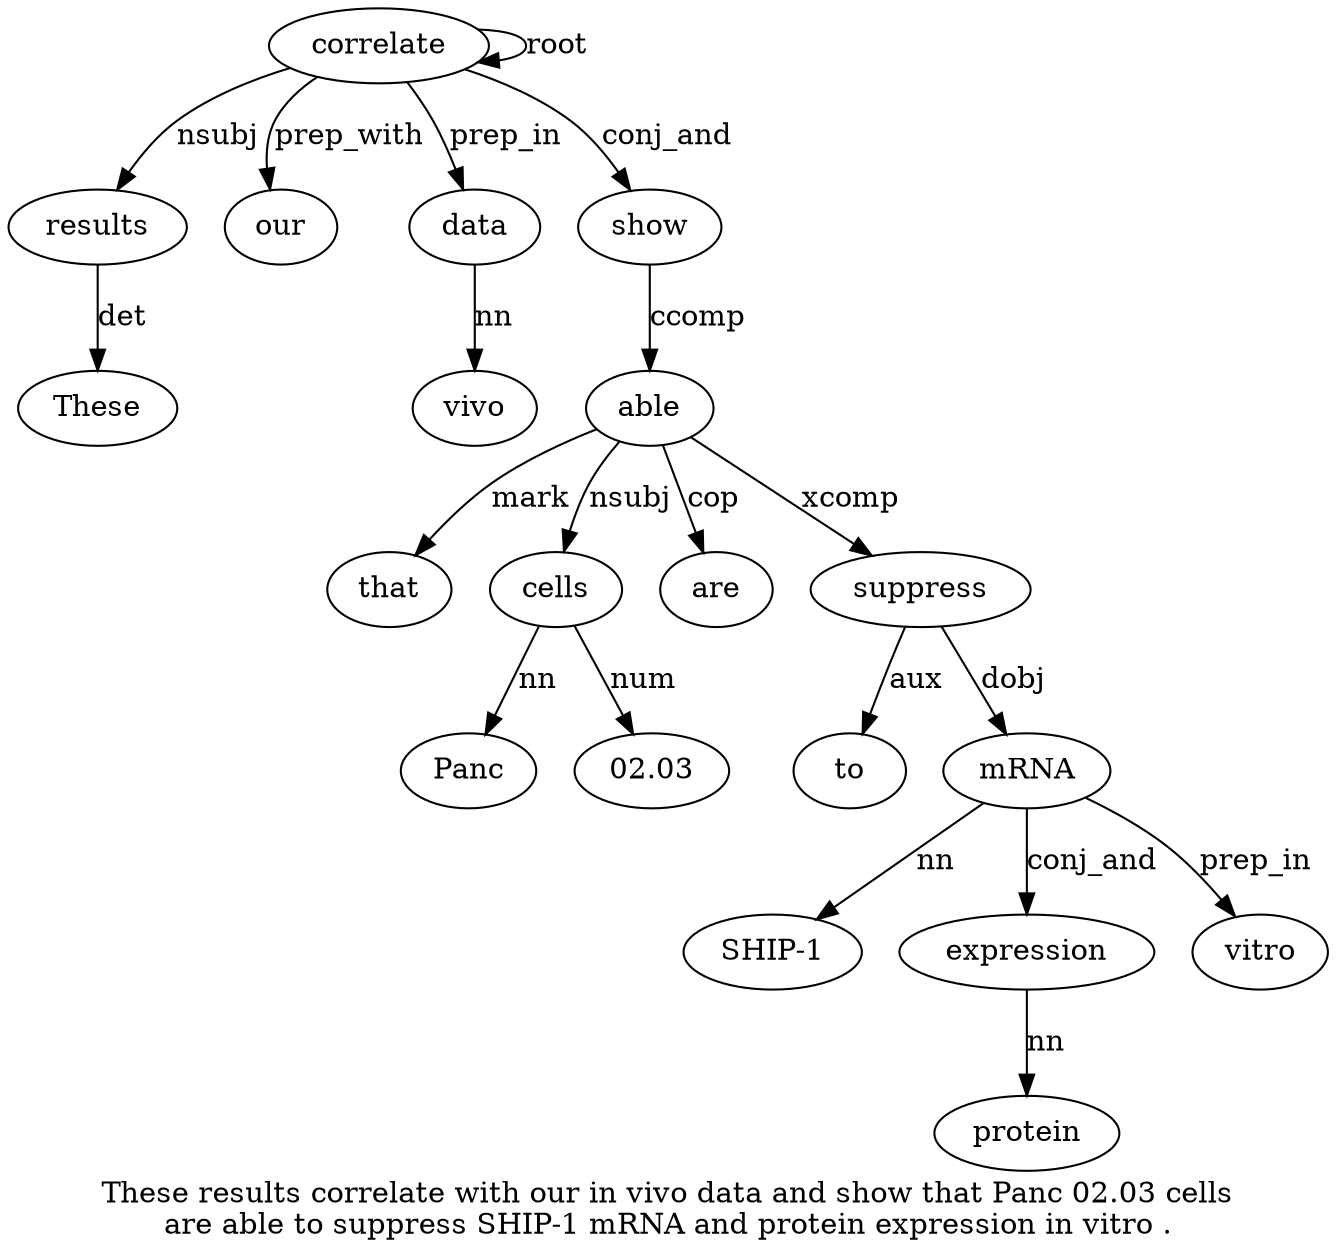 digraph "These results correlate with our in vivo data and show that Panc 02.03 cells are able to suppress SHIP-1 mRNA and protein expression in vitro ." {
label="These results correlate with our in vivo data and show that Panc 02.03 cells
are able to suppress SHIP-1 mRNA and protein expression in vitro .";
results2 [style=filled, fillcolor=white, label=results];
These1 [style=filled, fillcolor=white, label=These];
results2 -> These1  [label=det];
correlate3 [style=filled, fillcolor=white, label=correlate];
correlate3 -> results2  [label=nsubj];
correlate3 -> correlate3  [label=root];
our5 [style=filled, fillcolor=white, label=our];
correlate3 -> our5  [label=prep_with];
data8 [style=filled, fillcolor=white, label=data];
vivo7 [style=filled, fillcolor=white, label=vivo];
data8 -> vivo7  [label=nn];
correlate3 -> data8  [label=prep_in];
show10 [style=filled, fillcolor=white, label=show];
correlate3 -> show10  [label=conj_and];
able16 [style=filled, fillcolor=white, label=able];
that11 [style=filled, fillcolor=white, label=that];
able16 -> that11  [label=mark];
cells14 [style=filled, fillcolor=white, label=cells];
Panc12 [style=filled, fillcolor=white, label=Panc];
cells14 -> Panc12  [label=nn];
"02.031" [style=filled, fillcolor=white, label="02.03"];
cells14 -> "02.031"  [label=num];
able16 -> cells14  [label=nsubj];
are15 [style=filled, fillcolor=white, label=are];
able16 -> are15  [label=cop];
show10 -> able16  [label=ccomp];
suppress18 [style=filled, fillcolor=white, label=suppress];
to17 [style=filled, fillcolor=white, label=to];
suppress18 -> to17  [label=aux];
able16 -> suppress18  [label=xcomp];
mRNA20 [style=filled, fillcolor=white, label=mRNA];
"SHIP-19" [style=filled, fillcolor=white, label="SHIP-1"];
mRNA20 -> "SHIP-19"  [label=nn];
suppress18 -> mRNA20  [label=dobj];
expression23 [style=filled, fillcolor=white, label=expression];
protein22 [style=filled, fillcolor=white, label=protein];
expression23 -> protein22  [label=nn];
mRNA20 -> expression23  [label=conj_and];
vitro25 [style=filled, fillcolor=white, label=vitro];
mRNA20 -> vitro25  [label=prep_in];
}

